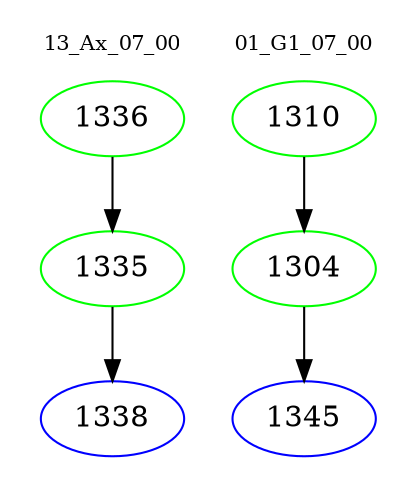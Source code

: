 digraph{
subgraph cluster_0 {
color = white
label = "13_Ax_07_00";
fontsize=10;
T0_1336 [label="1336", color="green"]
T0_1336 -> T0_1335 [color="black"]
T0_1335 [label="1335", color="green"]
T0_1335 -> T0_1338 [color="black"]
T0_1338 [label="1338", color="blue"]
}
subgraph cluster_1 {
color = white
label = "01_G1_07_00";
fontsize=10;
T1_1310 [label="1310", color="green"]
T1_1310 -> T1_1304 [color="black"]
T1_1304 [label="1304", color="green"]
T1_1304 -> T1_1345 [color="black"]
T1_1345 [label="1345", color="blue"]
}
}
